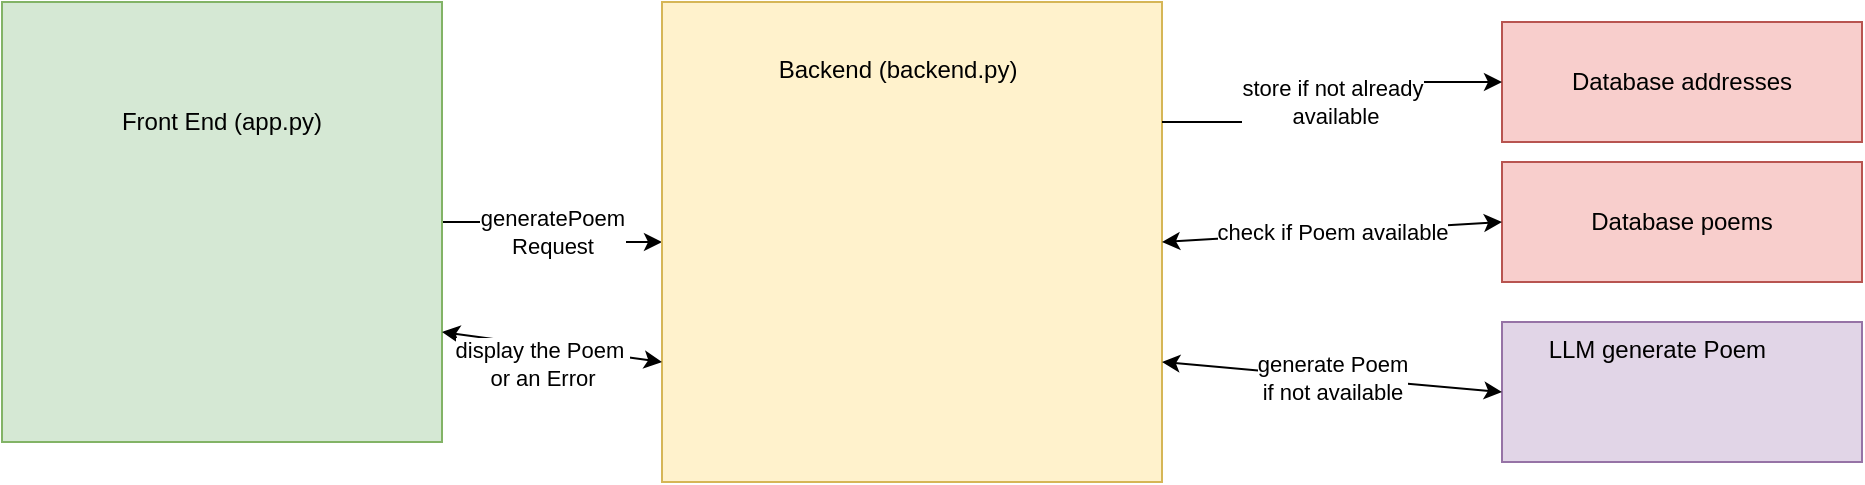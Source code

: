 <mxfile version="24.7.17">
  <diagram name="Page-1" id="Yc_0CErd1OZx21VJhCSn">
    <mxGraphModel dx="1364" dy="843" grid="1" gridSize="10" guides="1" tooltips="1" connect="1" arrows="1" fold="1" page="1" pageScale="1" pageWidth="1100" pageHeight="850" math="0" shadow="0">
      <root>
        <mxCell id="0" />
        <mxCell id="1" parent="0" />
        <mxCell id="ZRrURbAWNwPeo_-CZhzD-4" value="generatePoem&lt;br&gt;Request" style="edgeStyle=orthogonalEdgeStyle;rounded=0;orthogonalLoop=1;jettySize=auto;html=1;entryX=0;entryY=0.5;entryDx=0;entryDy=0;" edge="1" parent="1" source="ZRrURbAWNwPeo_-CZhzD-1" target="ZRrURbAWNwPeo_-CZhzD-2">
          <mxGeometry relative="1" as="geometry" />
        </mxCell>
        <mxCell id="ZRrURbAWNwPeo_-CZhzD-1" value="Front End (app.py)&lt;div&gt;&lt;br&gt;&lt;/div&gt;&lt;div&gt;&lt;br&gt;&lt;/div&gt;&lt;div&gt;&lt;br&gt;&lt;/div&gt;&lt;div&gt;&lt;br&gt;&lt;/div&gt;&lt;div&gt;&lt;br&gt;&lt;/div&gt;&lt;div&gt;&lt;br&gt;&lt;/div&gt;&lt;div&gt;&lt;br&gt;&lt;/div&gt;" style="rounded=0;whiteSpace=wrap;html=1;fillColor=#d5e8d4;strokeColor=#82b366;" vertex="1" parent="1">
          <mxGeometry x="130" y="220" width="220" height="220" as="geometry" />
        </mxCell>
        <mxCell id="ZRrURbAWNwPeo_-CZhzD-2" value="Backend (backend.py)&lt;span style=&quot;white-space: pre;&quot;&gt;&#x9;&lt;/span&gt;&lt;div&gt;&lt;br&gt;&lt;/div&gt;&lt;div&gt;&lt;br&gt;&lt;/div&gt;&lt;div&gt;&lt;br&gt;&lt;/div&gt;&lt;div&gt;&lt;br&gt;&lt;/div&gt;&lt;div&gt;&lt;br&gt;&lt;/div&gt;&lt;div&gt;&lt;br&gt;&lt;/div&gt;&lt;div&gt;&lt;br&gt;&lt;/div&gt;&lt;div&gt;&lt;br&gt;&lt;/div&gt;&lt;div&gt;&lt;br&gt;&lt;/div&gt;&lt;div&gt;&lt;br&gt;&lt;/div&gt;&lt;div&gt;&lt;br&gt;&lt;/div&gt;&lt;div&gt;&lt;br&gt;&lt;/div&gt;" style="rounded=0;whiteSpace=wrap;html=1;fillColor=#fff2cc;strokeColor=#d6b656;" vertex="1" parent="1">
          <mxGeometry x="460" y="220" width="250" height="240" as="geometry" />
        </mxCell>
        <mxCell id="ZRrURbAWNwPeo_-CZhzD-3" value="Database addresses" style="rounded=0;whiteSpace=wrap;html=1;fillColor=#f8cecc;strokeColor=#b85450;" vertex="1" parent="1">
          <mxGeometry x="880" y="230" width="180" height="60" as="geometry" />
        </mxCell>
        <mxCell id="ZRrURbAWNwPeo_-CZhzD-5" value="store if not already&lt;div&gt;&amp;nbsp;available&lt;/div&gt;" style="edgeStyle=orthogonalEdgeStyle;rounded=0;orthogonalLoop=1;jettySize=auto;html=1;entryX=0;entryY=0.5;entryDx=0;entryDy=0;exitX=1;exitY=0.25;exitDx=0;exitDy=0;" edge="1" parent="1" source="ZRrURbAWNwPeo_-CZhzD-2" target="ZRrURbAWNwPeo_-CZhzD-3">
          <mxGeometry relative="1" as="geometry">
            <mxPoint x="360" y="340" as="sourcePoint" />
            <mxPoint x="490" y="350" as="targetPoint" />
          </mxGeometry>
        </mxCell>
        <mxCell id="ZRrURbAWNwPeo_-CZhzD-6" value="Database poems" style="rounded=0;whiteSpace=wrap;html=1;fillColor=#f8cecc;strokeColor=#b85450;" vertex="1" parent="1">
          <mxGeometry x="880" y="300" width="180" height="60" as="geometry" />
        </mxCell>
        <mxCell id="ZRrURbAWNwPeo_-CZhzD-8" value="check if Poem available" style="endArrow=classic;startArrow=classic;html=1;rounded=0;entryX=0;entryY=0.5;entryDx=0;entryDy=0;exitX=1;exitY=0.5;exitDx=0;exitDy=0;" edge="1" parent="1" source="ZRrURbAWNwPeo_-CZhzD-2" target="ZRrURbAWNwPeo_-CZhzD-6">
          <mxGeometry width="50" height="50" relative="1" as="geometry">
            <mxPoint x="520" y="550" as="sourcePoint" />
            <mxPoint x="570" y="500" as="targetPoint" />
          </mxGeometry>
        </mxCell>
        <mxCell id="ZRrURbAWNwPeo_-CZhzD-9" value="LLM generate Poem&lt;span style=&quot;white-space: pre;&quot;&gt;&#x9;&lt;/span&gt;&lt;div&gt;&lt;br&gt;&lt;/div&gt;&lt;div&gt;&lt;br&gt;&lt;/div&gt;&lt;div&gt;&lt;br&gt;&lt;/div&gt;" style="rounded=0;whiteSpace=wrap;html=1;fillColor=#e1d5e7;strokeColor=#9673a6;" vertex="1" parent="1">
          <mxGeometry x="880" y="380" width="180" height="70" as="geometry" />
        </mxCell>
        <mxCell id="ZRrURbAWNwPeo_-CZhzD-10" value="generate Poem&lt;br&gt;if not available" style="endArrow=classic;startArrow=classic;html=1;rounded=0;entryX=0;entryY=0.5;entryDx=0;entryDy=0;exitX=1;exitY=0.75;exitDx=0;exitDy=0;" edge="1" parent="1" source="ZRrURbAWNwPeo_-CZhzD-2" target="ZRrURbAWNwPeo_-CZhzD-9">
          <mxGeometry width="50" height="50" relative="1" as="geometry">
            <mxPoint x="720" y="350" as="sourcePoint" />
            <mxPoint x="890" y="340" as="targetPoint" />
          </mxGeometry>
        </mxCell>
        <mxCell id="ZRrURbAWNwPeo_-CZhzD-11" value="" style="endArrow=classic;startArrow=classic;html=1;rounded=0;entryX=0;entryY=0.75;entryDx=0;entryDy=0;exitX=1;exitY=0.75;exitDx=0;exitDy=0;" edge="1" parent="1" source="ZRrURbAWNwPeo_-CZhzD-1" target="ZRrURbAWNwPeo_-CZhzD-2">
          <mxGeometry width="50" height="50" relative="1" as="geometry">
            <mxPoint x="690" y="550" as="sourcePoint" />
            <mxPoint x="740" y="500" as="targetPoint" />
          </mxGeometry>
        </mxCell>
        <mxCell id="ZRrURbAWNwPeo_-CZhzD-12" value="display the Poem&amp;nbsp;&lt;br&gt;or an Error" style="edgeLabel;html=1;align=center;verticalAlign=middle;resizable=0;points=[];" vertex="1" connectable="0" parent="ZRrURbAWNwPeo_-CZhzD-11">
          <mxGeometry x="-0.557" y="-3" relative="1" as="geometry">
            <mxPoint x="26" y="9" as="offset" />
          </mxGeometry>
        </mxCell>
      </root>
    </mxGraphModel>
  </diagram>
</mxfile>
